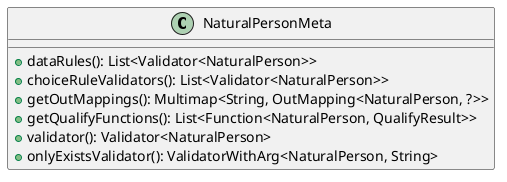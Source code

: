 @startuml

    class NaturalPersonMeta [[NaturalPersonMeta.html]] {
        +dataRules(): List<Validator<NaturalPerson>>
        +choiceRuleValidators(): List<Validator<NaturalPerson>>
        +getOutMappings(): Multimap<String, OutMapping<NaturalPerson, ?>>
        +getQualifyFunctions(): List<Function<NaturalPerson, QualifyResult>>
        +validator(): Validator<NaturalPerson>
        +onlyExistsValidator(): ValidatorWithArg<NaturalPerson, String>
    }

@enduml
